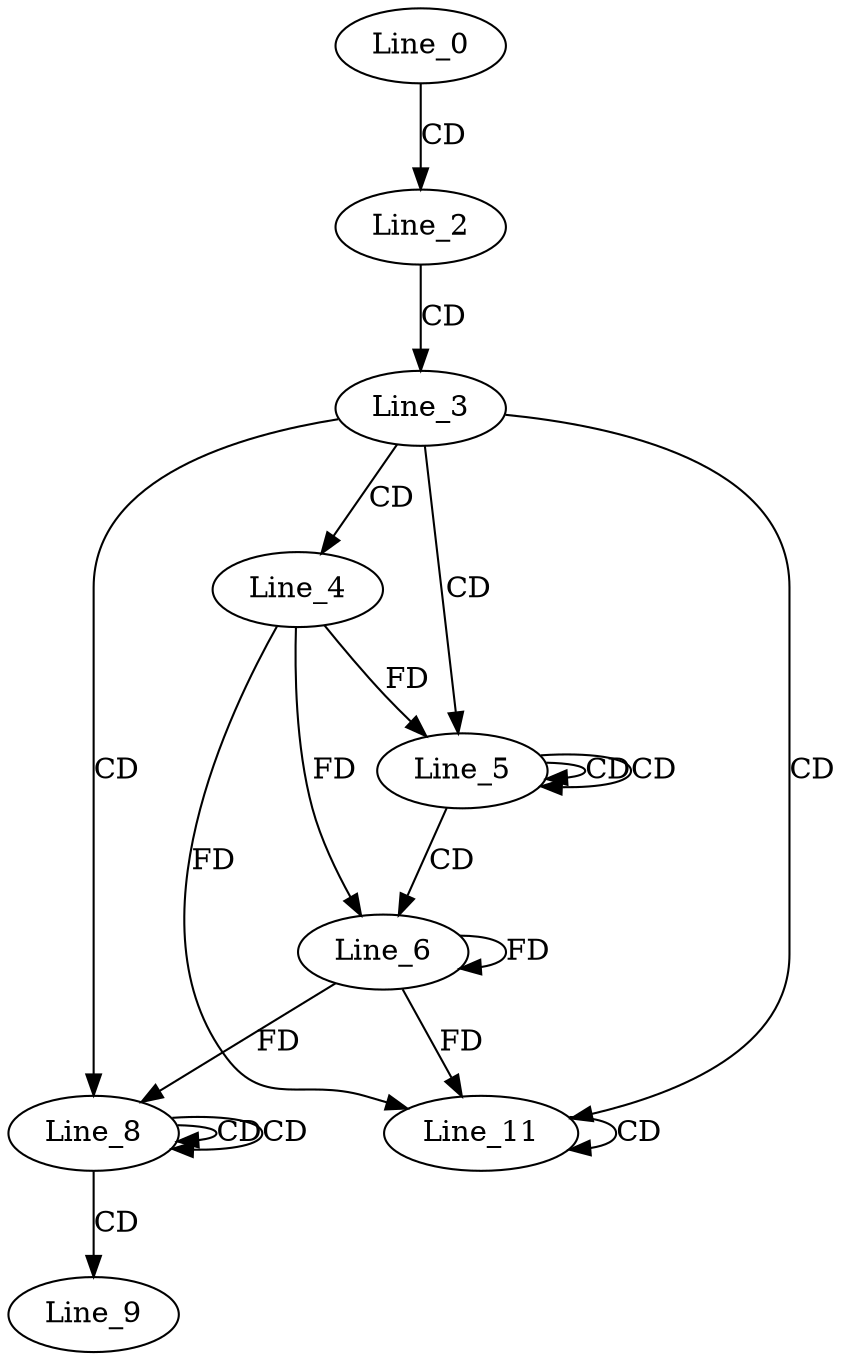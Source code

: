 digraph G {
  Line_0;
  Line_2;
  Line_3;
  Line_4;
  Line_5;
  Line_5;
  Line_5;
  Line_6;
  Line_6;
  Line_8;
  Line_8;
  Line_8;
  Line_9;
  Line_11;
  Line_11;
  Line_11;
  Line_0 -> Line_2 [ label="CD" ];
  Line_2 -> Line_3 [ label="CD" ];
  Line_3 -> Line_4 [ label="CD" ];
  Line_3 -> Line_5 [ label="CD" ];
  Line_5 -> Line_5 [ label="CD" ];
  Line_5 -> Line_5 [ label="CD" ];
  Line_4 -> Line_5 [ label="FD" ];
  Line_5 -> Line_6 [ label="CD" ];
  Line_4 -> Line_6 [ label="FD" ];
  Line_6 -> Line_6 [ label="FD" ];
  Line_3 -> Line_8 [ label="CD" ];
  Line_8 -> Line_8 [ label="CD" ];
  Line_8 -> Line_8 [ label="CD" ];
  Line_6 -> Line_8 [ label="FD" ];
  Line_8 -> Line_9 [ label="CD" ];
  Line_3 -> Line_11 [ label="CD" ];
  Line_11 -> Line_11 [ label="CD" ];
  Line_4 -> Line_11 [ label="FD" ];
  Line_6 -> Line_11 [ label="FD" ];
}
